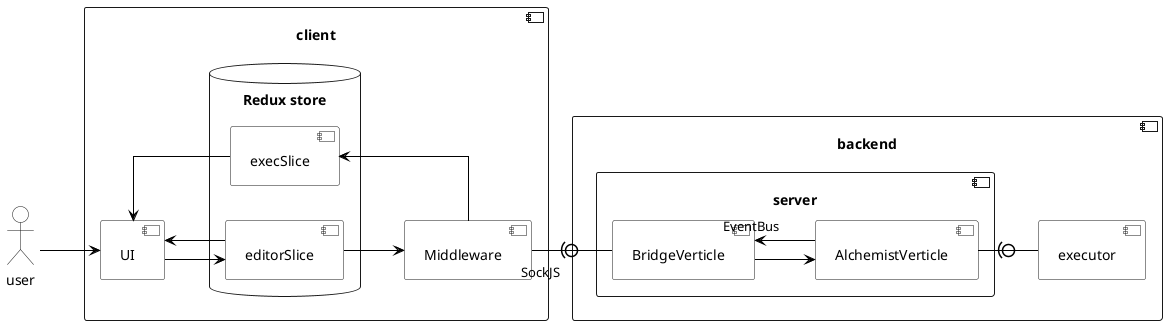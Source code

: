 @startuml "architecture-design-detail"

  skinparam {
    linetype ortho
    monochrome true
    ArrowColor black
    backgroundColor transparent
    classBackgroundColor transparent
    ' style strictuml
    actorBackgroundColor transparent
    componentBackgroundColor transparent
    padding 5
  }

  left to right direction

  actor :user: as user

  component [client] as react {
    database "Redux store" as store {
      component [editorSlice] as editor
      component [execSlice] as canvas
    }
    component [UI] as ui
    component [Middleware] as mw

    editor --> mw
    mw -up-> canvas
  }

  user --> ui
  ui --> editor
  ui <-- editor
  ui <-- canvas

  component [backend] {
    component [server] as vertx {
      component [BridgeVerticle] as bridge
      component [AlchemistVerticle] as exec

      bridge --> exec
      bridge <-- exec: EventBus
    }

    ' react --> bridge
    ' react <-- bridge

    mw -(0- bridge: SockJS

    component [executor] as alchemist

    exec -(0- alchemist
  }

@enduml
